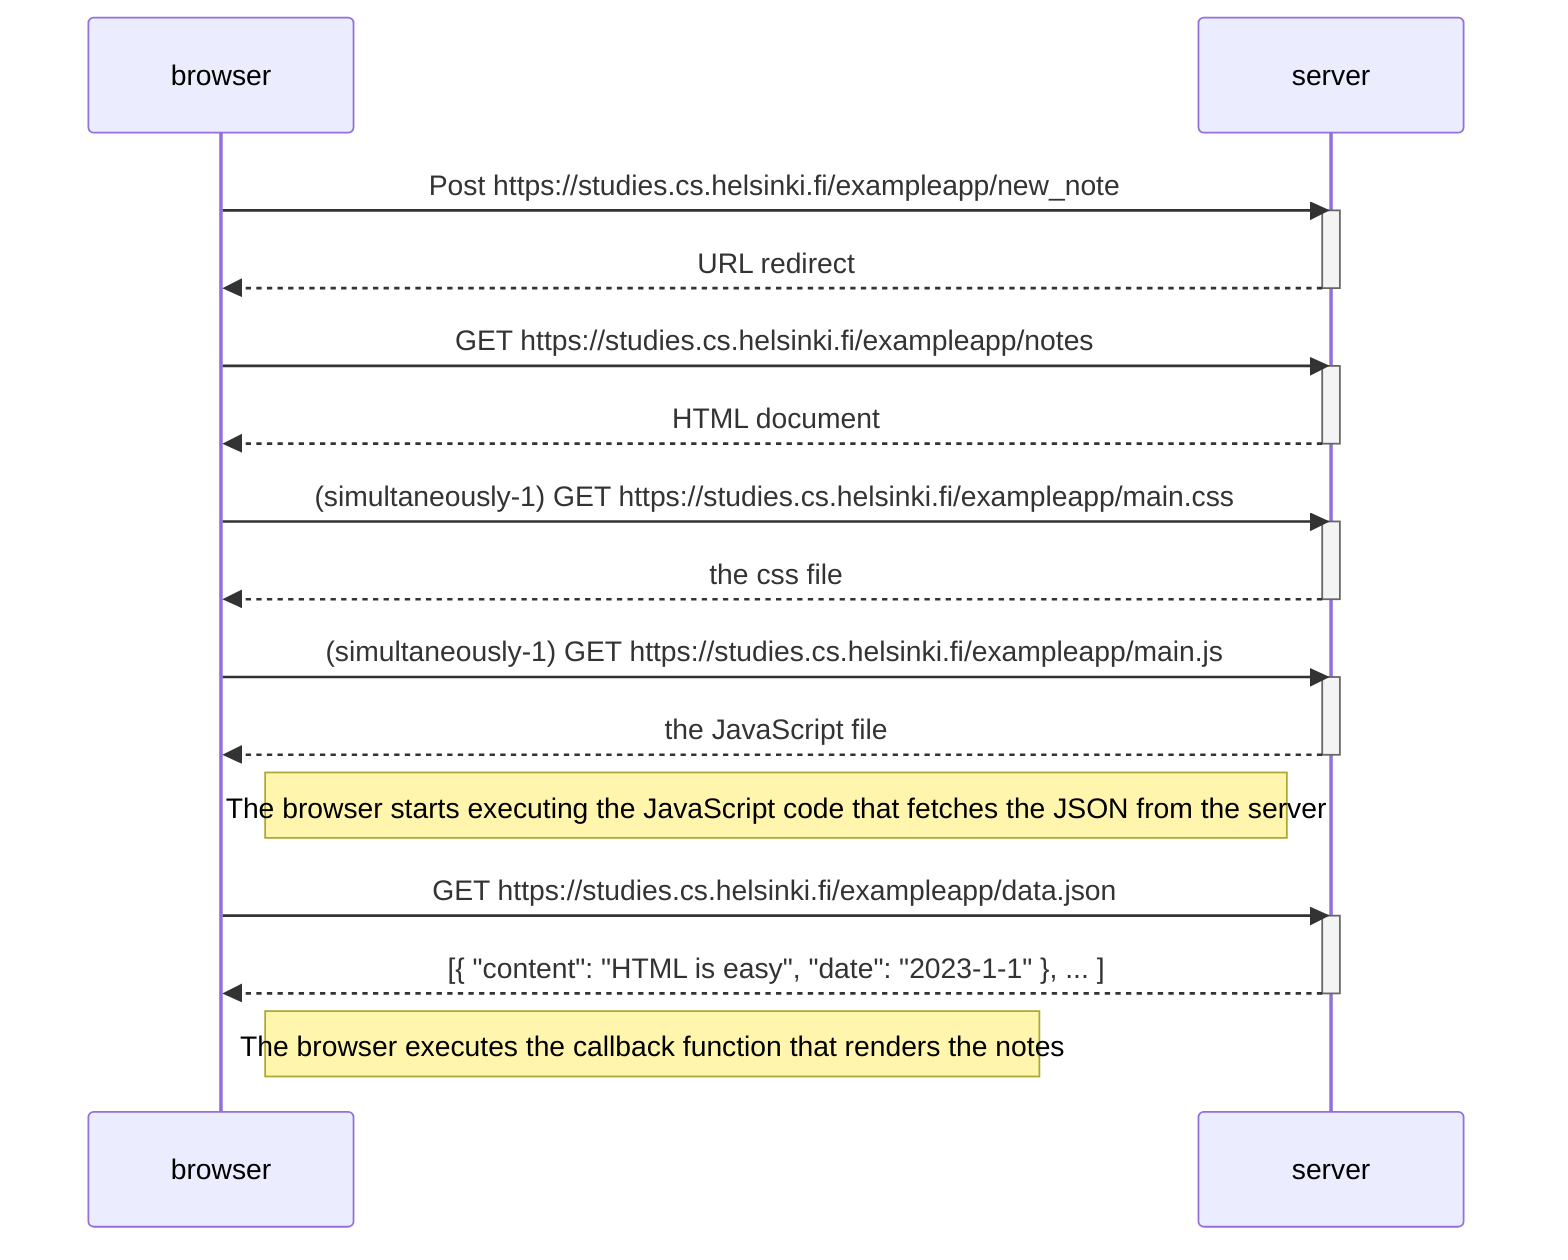 sequenceDiagram
    participant browser
    participant server


    browser->>server: Post https://studies.cs.helsinki.fi/exampleapp/new_note
    activate server
    server-->>browser: URL redirect
    deactivate server

    browser->>server: GET https://studies.cs.helsinki.fi/exampleapp/notes
    activate server
    server-->>browser: HTML document
    deactivate server

    browser->>server: (simultaneously-1) GET https://studies.cs.helsinki.fi/exampleapp/main.css
    activate server
    server-->>browser: the css file
    deactivate server

    browser->>server: (simultaneously-1) GET https://studies.cs.helsinki.fi/exampleapp/main.js
    activate server
    server-->>browser: the JavaScript file
    deactivate server

    Note right of browser: The browser starts executing the JavaScript code that fetches the JSON from the server

    browser->>server: GET https://studies.cs.helsinki.fi/exampleapp/data.json
    activate server
    server-->>browser: [{ "content": "HTML is easy", "date": "2023-1-1" }, ... ]
    deactivate server

    Note right of browser: The browser executes the callback function that renders the notes